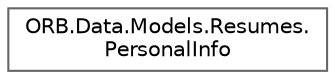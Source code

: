 digraph "Graphical Class Hierarchy"
{
 // INTERACTIVE_SVG=YES
 // LATEX_PDF_SIZE
  bgcolor="transparent";
  edge [fontname=Helvetica,fontsize=10,labelfontname=Helvetica,labelfontsize=10];
  node [fontname=Helvetica,fontsize=10,shape=box,height=0.2,width=0.4];
  rankdir="LR";
  Node0 [id="Node000000",label="ORB.Data.Models.Resumes.\lPersonalInfo",height=0.2,width=0.4,color="grey40", fillcolor="white", style="filled",URL="$class_o_r_b_1_1_data_1_1_models_1_1_resumes_1_1_personal_info.html",tooltip="Represents personal information for a resume."];
}
